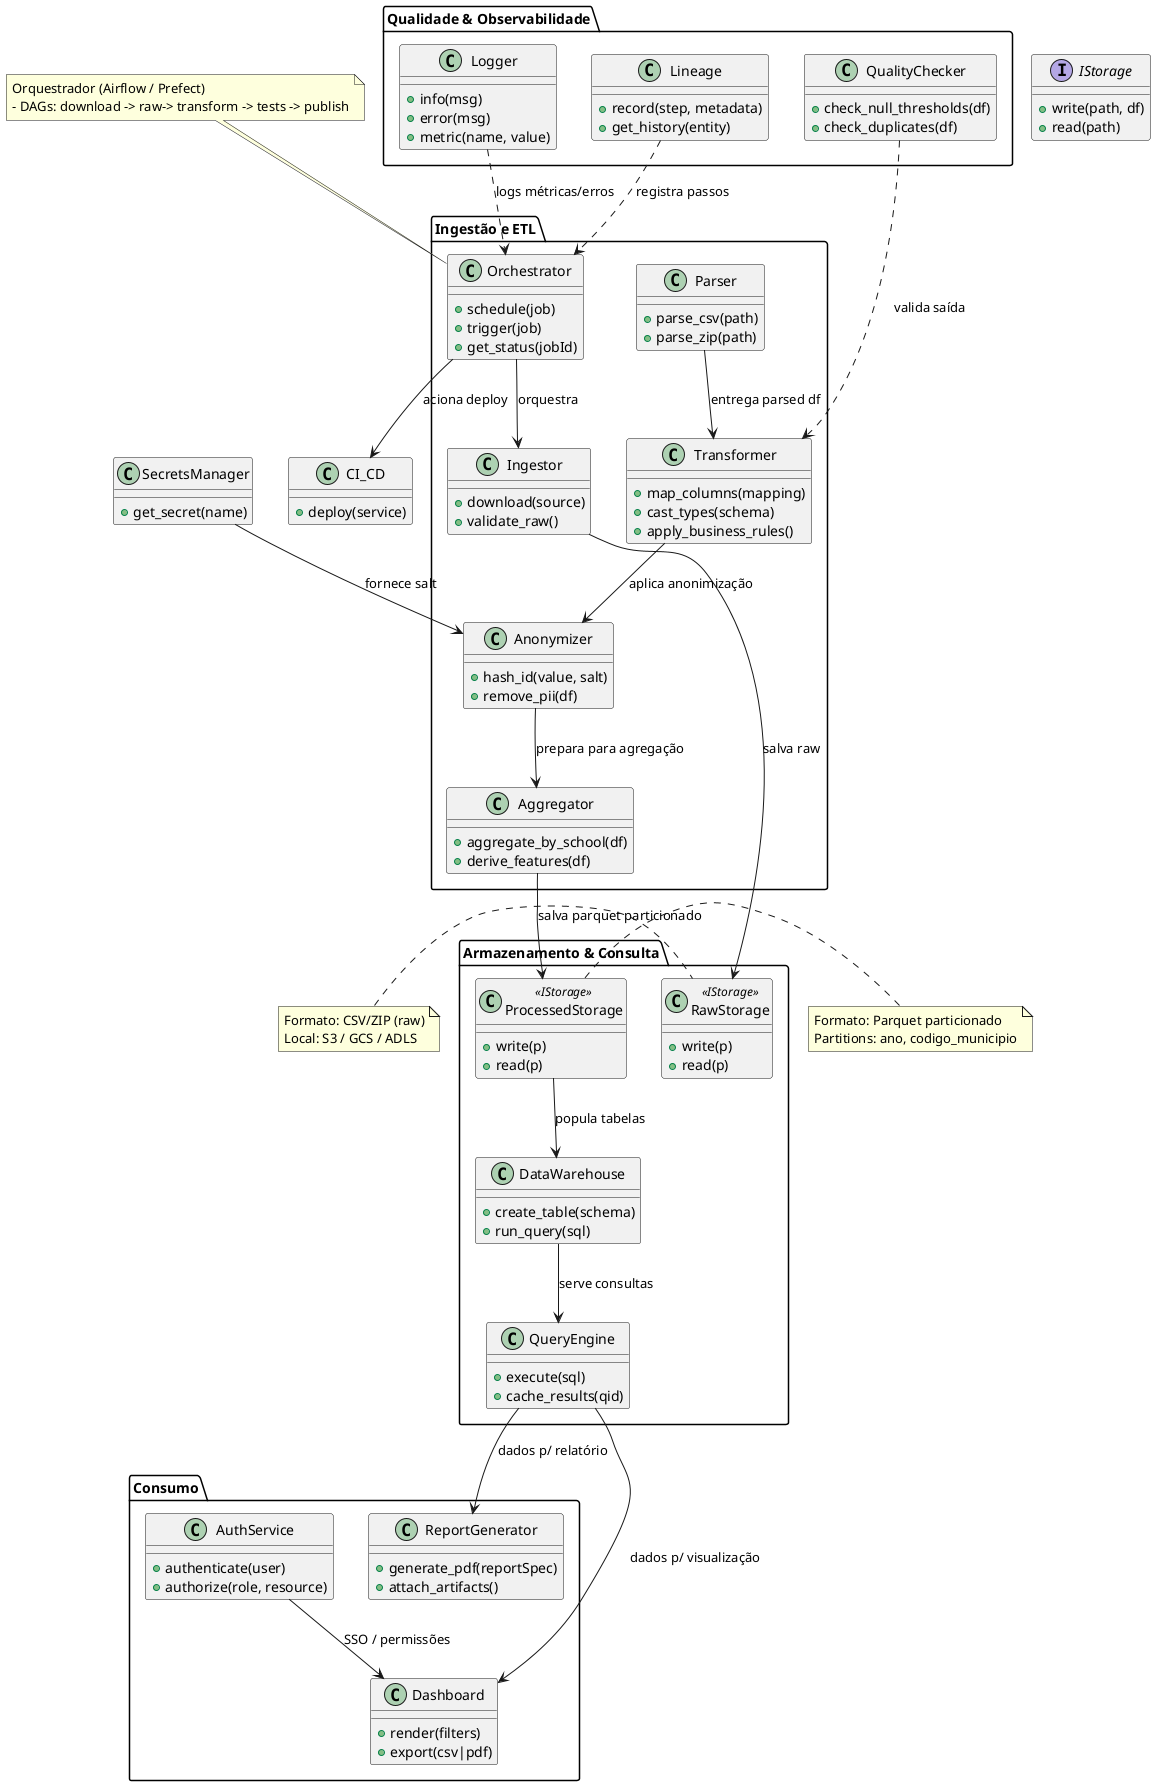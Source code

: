 ' PlantUML: Arquivo completo com Diagrama de Classes e Diagrama de Atividades
' Autor: Julia Fonseca
' Uso: Salve como plantuml_etl_analitico.puml e renderize com PlantUML (CLI, VSCode, ou plantuml server).

' ==========================
' Diagrama de Classes
' ==========================
@startuml
' --- Estereótipos
interface IStorage {
    +write(path, df)
    +read(path)
}

package "Ingestão e ETL" {
    class Orchestrator {
        +schedule(job)
        +trigger(job)
        +get_status(jobId)
    }

    class Ingestor {
        +download(source)
        +validate_raw()
    }

    class Parser {
        +parse_csv(path)
        +parse_zip(path)
    }

    class Transformer {
        +map_columns(mapping)
        +cast_types(schema)
        +apply_business_rules()
    }

    class Anonymizer {
        +hash_id(value, salt)
        +remove_pii(df)
    }

    class Aggregator {
        +aggregate_by_school(df)
        +derive_features(df)
    }
}

package "Armazenamento & Consulta" {
    class RawStorage <<IStorage>> {
        +write(p)
        +read(p)
    }

    class ProcessedStorage <<IStorage>> {
        +write(p)
        +read(p)
    }

    class DataWarehouse {
        +create_table(schema)
        +run_query(sql)
    }

    class QueryEngine {
        +execute(sql)
        +cache_results(qid)
    }
}

package "Qualidade & Observabilidade" {
    class QualityChecker {
        +check_null_thresholds(df)
        +check_duplicates(df)
    }

    class Lineage {
        +record(step, metadata)
        +get_history(entity)
    }

    class Logger {
        +info(msg)
        +error(msg)
        +metric(name, value)
    }
}

package "Consumo" {
    class Dashboard {
        +render(filters)
        +export(csv|pdf)
    }

    class ReportGenerator {
        +generate_pdf(reportSpec)
        +attach_artifacts()
    }

    class AuthService {
        +authenticate(user)
        +authorize(role, resource)
    }
}

' --- Relações
Orchestrator --> Ingestor : "orquestra"
Ingestor --> RawStorage : "salva raw"
Parser --> Transformer : "entrega parsed df"
Transformer --> Anonymizer : "aplica anonimização"
Anonymizer --> Aggregator : "prepara para agregação"
Aggregator --> ProcessedStorage : "salva parquet particionado"
ProcessedStorage --> DataWarehouse : "popula tabelas"
DataWarehouse --> QueryEngine : "serve consultas"
QueryEngine --> Dashboard : "dados p/ visualização"
QueryEngine --> ReportGenerator : "dados p/ relatório"
QualityChecker ..> Transformer : "valida saída"
Lineage ..> Orchestrator : "registra passos"
Logger ..> Orchestrator : "logs métricas/erros"
AuthService --> Dashboard : "SSO / permissões"

note top of Orchestrator
  Orquestrador (Airflow / Prefect)
  - DAGs: download -> raw-> transform -> tests -> publish
end note

' --- Classes auxiliares de deploy
class SecretsManager {
    +get_secret(name)
}
class CI_CD {
    +deploy(service)
}
SecretsManager --> Anonymizer : "fornece salt"
Orchestrator --> CI_CD : "aciona deploy"

' --- Visibilidade / Package notes
note left of RawStorage
  Formato: CSV/ZIP (raw)
  Local: S3 / GCS / ADLS
end note

note left of ProcessedStorage
  Formato: Parquet particionado
  Partitions: ano, codigo_municipio
end note

@enduml


' ==========================
' Diagrama de Atividades (Fluxo ETL)
' ==========================
@startuml
|Orchestrator|
start
:Iniciar DAG (download_enem_censo);
partition "Download" {
  :Agendar job de download;
  :Baixar arquivos do INEP (ZIP/CSV);
  if (checksum OK?) then (sim)
    :Mover para RawStorage;
  else (não)
    :Registrar erro e retry;
    stop
  endif
}

partition "Ingestão / Parsing" {
  :Detectar novos arquivos raw;
  :Descompactar e parsear CSV (Parser);
  :Salvar parsed como Parquet temporário;
}

partition "Transformação" {
  :Aplicar mapeamentos de colunas (Transformer);
  :Converter tipos e normalizar nomes;
  :Derivar flags de infraestrutura (has_lab, has_internet,...);
}

partition "Anonimização & QA" {
  :Solicitar salt ao SecretsManager;
  :Gerar aluno_anon_id (sha256 + salt);
  :Remover PII;
  :Executar QualityChecker (nulls/dup/contagens);
  if (checks pass?) then (sim)
    :Registrar lineage;
  else (não)
    :Notificar erro via Logger e interromper DAG;
    stop
  endif
}

partition "Agregação & Armazenamento" {
  :Agregações por escola e ano (Aggregator);
  :Calcular features agregadas (infra_index, socio_index);
  :Salvar em ProcessedStorage (Parquet) particionado por ano/codigo_municipio;
}

partition "Publicação" {
  :Carregar DataWarehouse (bulk load ou CTAS);
  :Invalidar cache no QueryEngine;
  :Atualizar Dashboard (notificar via webhook);
}

partition "Relatórios" {
  :Gerar relatório analítico (PDF) com ReportGenerator;
  :Anexar amostras anonimizadas e métricas de qualidade;
}

stop
@enduml

